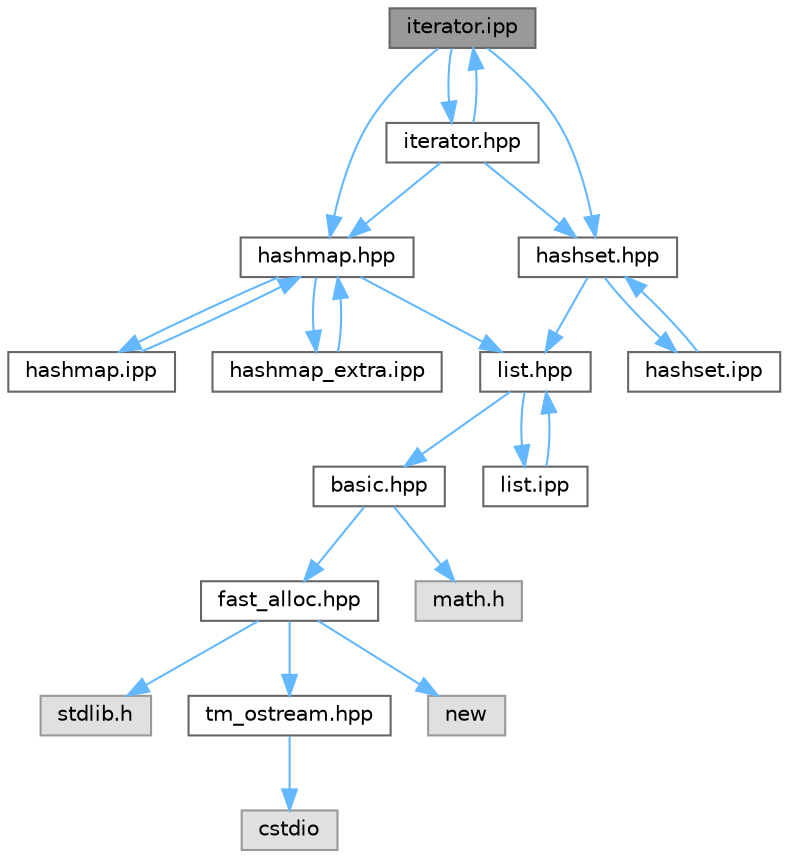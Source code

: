 digraph "iterator.ipp"
{
 // LATEX_PDF_SIZE
  bgcolor="transparent";
  edge [fontname=Helvetica,fontsize=10,labelfontname=Helvetica,labelfontsize=10];
  node [fontname=Helvetica,fontsize=10,shape=box,height=0.2,width=0.4];
  Node1 [label="iterator.ipp",height=0.2,width=0.4,color="gray40", fillcolor="grey60", style="filled", fontcolor="black",tooltip=" "];
  Node1 -> Node2 [color="steelblue1",style="solid"];
  Node2 [label="hashmap.hpp",height=0.2,width=0.4,color="grey40", fillcolor="white", style="filled",URL="$hashmap_8hpp.html",tooltip=" "];
  Node2 -> Node3 [color="steelblue1",style="solid"];
  Node3 [label="list.hpp",height=0.2,width=0.4,color="grey40", fillcolor="white", style="filled",URL="$list_8hpp.html",tooltip=" "];
  Node3 -> Node4 [color="steelblue1",style="solid"];
  Node4 [label="basic.hpp",height=0.2,width=0.4,color="grey40", fillcolor="white", style="filled",URL="$basic_8hpp.html",tooltip=" "];
  Node4 -> Node5 [color="steelblue1",style="solid"];
  Node5 [label="fast_alloc.hpp",height=0.2,width=0.4,color="grey40", fillcolor="white", style="filled",URL="$fast__alloc_8hpp.html",tooltip=" "];
  Node5 -> Node6 [color="steelblue1",style="solid"];
  Node6 [label="stdlib.h",height=0.2,width=0.4,color="grey60", fillcolor="#E0E0E0", style="filled",tooltip=" "];
  Node5 -> Node7 [color="steelblue1",style="solid"];
  Node7 [label="tm_ostream.hpp",height=0.2,width=0.4,color="grey40", fillcolor="white", style="filled",URL="$tm__ostream_8hpp.html",tooltip=" "];
  Node7 -> Node8 [color="steelblue1",style="solid"];
  Node8 [label="cstdio",height=0.2,width=0.4,color="grey60", fillcolor="#E0E0E0", style="filled",tooltip=" "];
  Node5 -> Node9 [color="steelblue1",style="solid"];
  Node9 [label="new",height=0.2,width=0.4,color="grey60", fillcolor="#E0E0E0", style="filled",tooltip=" "];
  Node4 -> Node10 [color="steelblue1",style="solid"];
  Node10 [label="math.h",height=0.2,width=0.4,color="grey60", fillcolor="#E0E0E0", style="filled",tooltip=" "];
  Node3 -> Node11 [color="steelblue1",style="solid"];
  Node11 [label="list.ipp",height=0.2,width=0.4,color="grey40", fillcolor="white", style="filled",URL="$list_8ipp.html",tooltip=" "];
  Node11 -> Node3 [color="steelblue1",style="solid"];
  Node2 -> Node12 [color="steelblue1",style="solid"];
  Node12 [label="hashmap.ipp",height=0.2,width=0.4,color="grey40", fillcolor="white", style="filled",URL="$hashmap_8ipp.html",tooltip=" "];
  Node12 -> Node2 [color="steelblue1",style="solid"];
  Node2 -> Node13 [color="steelblue1",style="solid"];
  Node13 [label="hashmap_extra.ipp",height=0.2,width=0.4,color="grey40", fillcolor="white", style="filled",URL="$hashmap__extra_8ipp.html",tooltip=" "];
  Node13 -> Node2 [color="steelblue1",style="solid"];
  Node1 -> Node14 [color="steelblue1",style="solid"];
  Node14 [label="hashset.hpp",height=0.2,width=0.4,color="grey40", fillcolor="white", style="filled",URL="$hashset_8hpp.html",tooltip=" "];
  Node14 -> Node3 [color="steelblue1",style="solid"];
  Node14 -> Node15 [color="steelblue1",style="solid"];
  Node15 [label="hashset.ipp",height=0.2,width=0.4,color="grey40", fillcolor="white", style="filled",URL="$hashset_8ipp.html",tooltip=" "];
  Node15 -> Node14 [color="steelblue1",style="solid"];
  Node1 -> Node16 [color="steelblue1",style="solid"];
  Node16 [label="iterator.hpp",height=0.2,width=0.4,color="grey40", fillcolor="white", style="filled",URL="$iterator_8hpp.html",tooltip=" "];
  Node16 -> Node2 [color="steelblue1",style="solid"];
  Node16 -> Node14 [color="steelblue1",style="solid"];
  Node16 -> Node1 [color="steelblue1",style="solid"];
}

